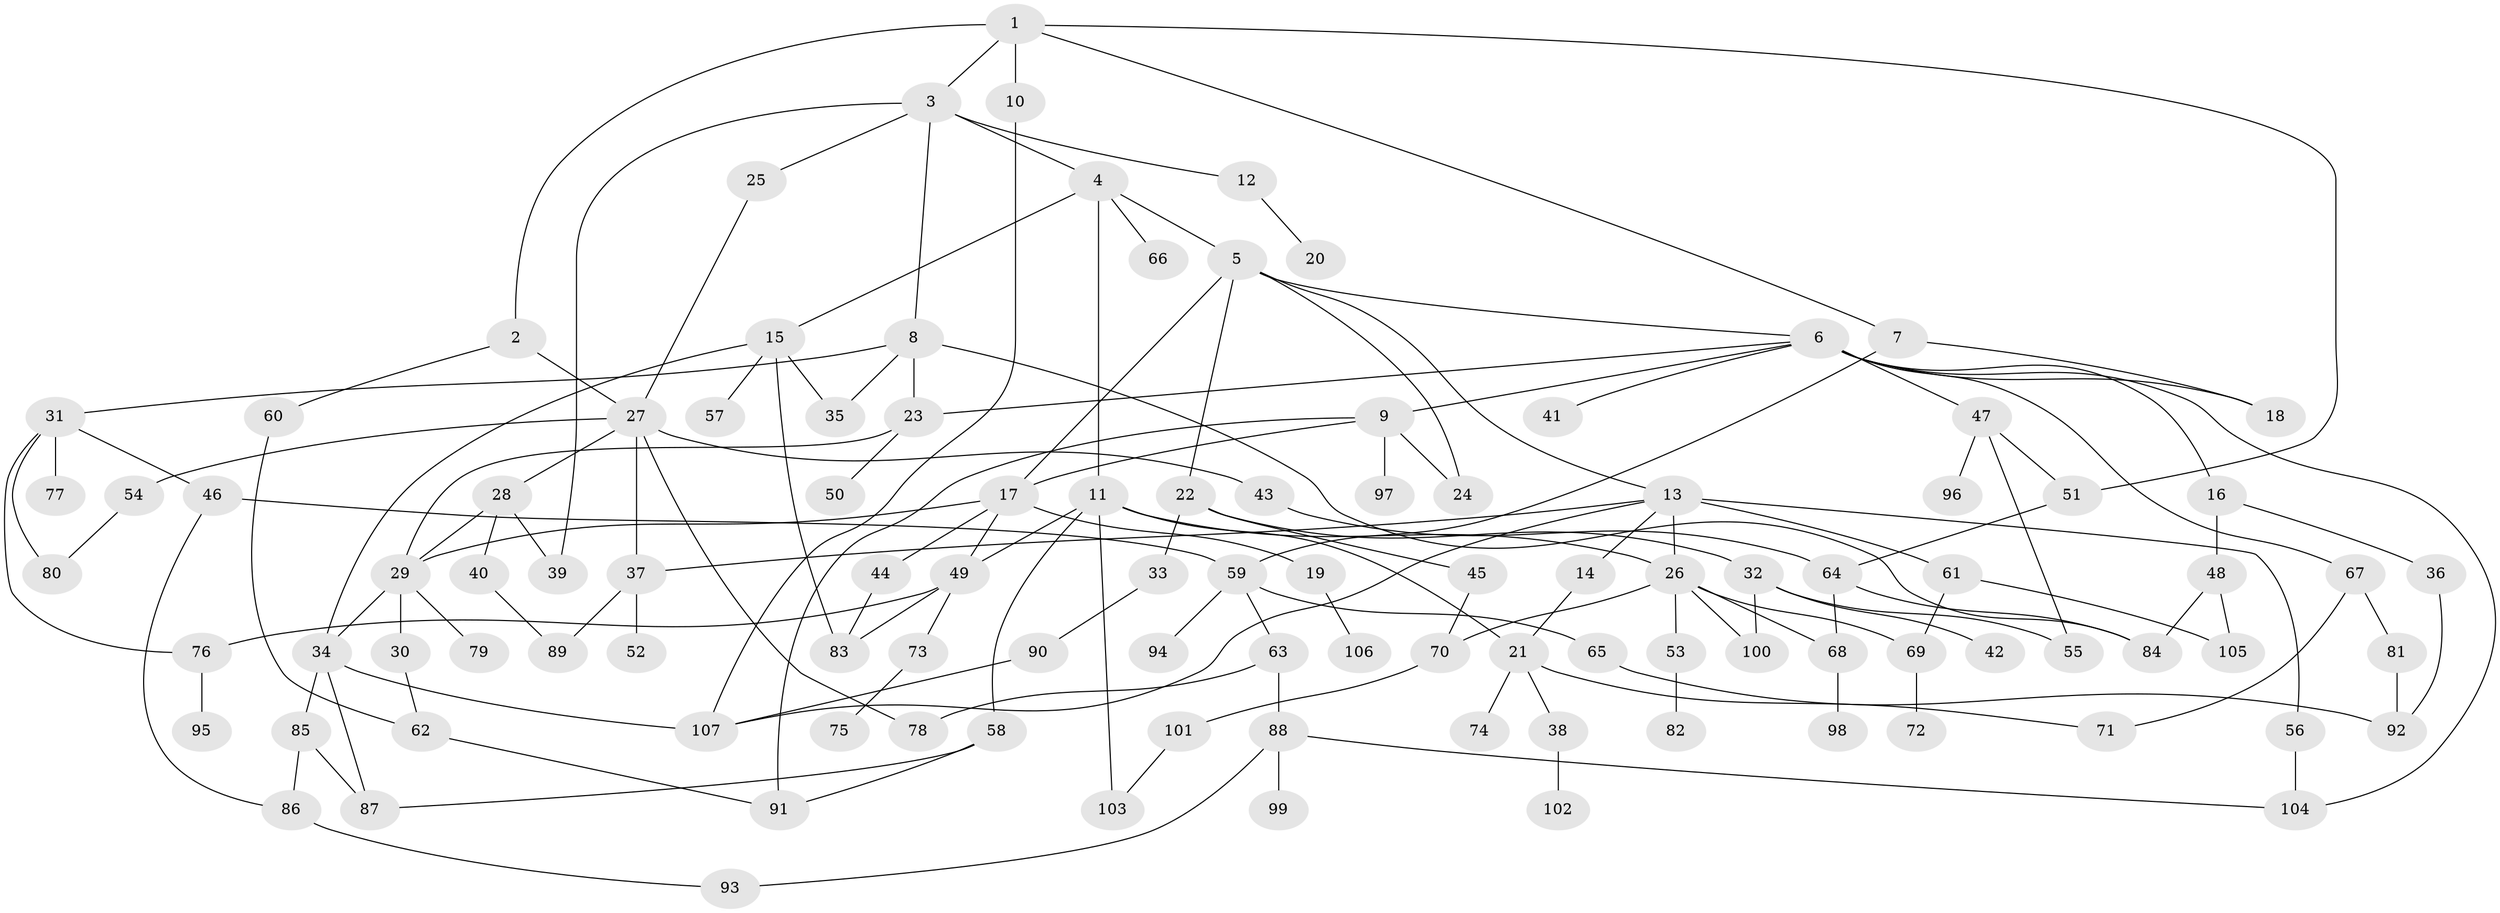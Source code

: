 // coarse degree distribution, {6: 0.08823529411764706, 3: 0.23529411764705882, 8: 0.04411764705882353, 5: 0.08823529411764706, 2: 0.20588235294117646, 1: 0.23529411764705882, 9: 0.029411764705882353, 4: 0.04411764705882353, 7: 0.029411764705882353}
// Generated by graph-tools (version 1.1) at 2025/23/03/03/25 07:23:34]
// undirected, 107 vertices, 153 edges
graph export_dot {
graph [start="1"]
  node [color=gray90,style=filled];
  1;
  2;
  3;
  4;
  5;
  6;
  7;
  8;
  9;
  10;
  11;
  12;
  13;
  14;
  15;
  16;
  17;
  18;
  19;
  20;
  21;
  22;
  23;
  24;
  25;
  26;
  27;
  28;
  29;
  30;
  31;
  32;
  33;
  34;
  35;
  36;
  37;
  38;
  39;
  40;
  41;
  42;
  43;
  44;
  45;
  46;
  47;
  48;
  49;
  50;
  51;
  52;
  53;
  54;
  55;
  56;
  57;
  58;
  59;
  60;
  61;
  62;
  63;
  64;
  65;
  66;
  67;
  68;
  69;
  70;
  71;
  72;
  73;
  74;
  75;
  76;
  77;
  78;
  79;
  80;
  81;
  82;
  83;
  84;
  85;
  86;
  87;
  88;
  89;
  90;
  91;
  92;
  93;
  94;
  95;
  96;
  97;
  98;
  99;
  100;
  101;
  102;
  103;
  104;
  105;
  106;
  107;
  1 -- 2;
  1 -- 3;
  1 -- 7;
  1 -- 10;
  1 -- 51;
  2 -- 27;
  2 -- 60;
  3 -- 4;
  3 -- 8;
  3 -- 12;
  3 -- 25;
  3 -- 39;
  4 -- 5;
  4 -- 11;
  4 -- 15;
  4 -- 66;
  5 -- 6;
  5 -- 13;
  5 -- 22;
  5 -- 17;
  5 -- 24;
  6 -- 9;
  6 -- 16;
  6 -- 18;
  6 -- 23;
  6 -- 41;
  6 -- 47;
  6 -- 67;
  6 -- 104;
  7 -- 59;
  7 -- 18;
  8 -- 31;
  8 -- 35;
  8 -- 23;
  8 -- 84;
  9 -- 17;
  9 -- 24;
  9 -- 91;
  9 -- 97;
  10 -- 107;
  11 -- 21;
  11 -- 58;
  11 -- 103;
  11 -- 26;
  11 -- 49;
  12 -- 20;
  13 -- 14;
  13 -- 26;
  13 -- 37;
  13 -- 56;
  13 -- 61;
  13 -- 107;
  14 -- 21;
  15 -- 57;
  15 -- 34;
  15 -- 35;
  15 -- 83;
  16 -- 36;
  16 -- 48;
  17 -- 19;
  17 -- 44;
  17 -- 49;
  17 -- 29;
  19 -- 106;
  21 -- 38;
  21 -- 74;
  21 -- 71;
  22 -- 32;
  22 -- 33;
  22 -- 45;
  23 -- 29;
  23 -- 50;
  25 -- 27;
  26 -- 53;
  26 -- 68;
  26 -- 69;
  26 -- 70;
  26 -- 100;
  27 -- 28;
  27 -- 43;
  27 -- 54;
  27 -- 78;
  27 -- 37;
  28 -- 40;
  28 -- 29;
  28 -- 39;
  29 -- 30;
  29 -- 34;
  29 -- 79;
  30 -- 62;
  31 -- 46;
  31 -- 77;
  31 -- 76;
  31 -- 80;
  32 -- 42;
  32 -- 55;
  32 -- 100;
  33 -- 90;
  34 -- 85;
  34 -- 87;
  34 -- 107;
  36 -- 92;
  37 -- 52;
  37 -- 89;
  38 -- 102;
  40 -- 89;
  43 -- 64;
  44 -- 83;
  45 -- 70;
  46 -- 86;
  46 -- 59;
  47 -- 96;
  47 -- 51;
  47 -- 55;
  48 -- 84;
  48 -- 105;
  49 -- 73;
  49 -- 76;
  49 -- 83;
  51 -- 64;
  53 -- 82;
  54 -- 80;
  56 -- 104;
  58 -- 91;
  58 -- 87;
  59 -- 63;
  59 -- 65;
  59 -- 94;
  60 -- 62;
  61 -- 69;
  61 -- 105;
  62 -- 91;
  63 -- 78;
  63 -- 88;
  64 -- 68;
  64 -- 84;
  65 -- 92;
  67 -- 71;
  67 -- 81;
  68 -- 98;
  69 -- 72;
  70 -- 101;
  73 -- 75;
  76 -- 95;
  81 -- 92;
  85 -- 86;
  85 -- 87;
  86 -- 93;
  88 -- 99;
  88 -- 104;
  88 -- 93;
  90 -- 107;
  101 -- 103;
}
